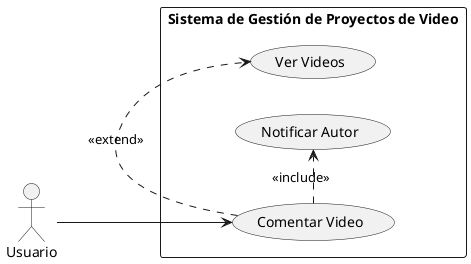 @startuml
left to right direction

actor Usuario

rectangle "Sistema de Gestión de Proyectos de Video" {
  Usuario --> (Comentar Video)
  (Comentar Video) .> (Ver Videos) : <<extend>>
  (Comentar Video) .> (Notificar Autor) : <<include>>
}
@enduml
